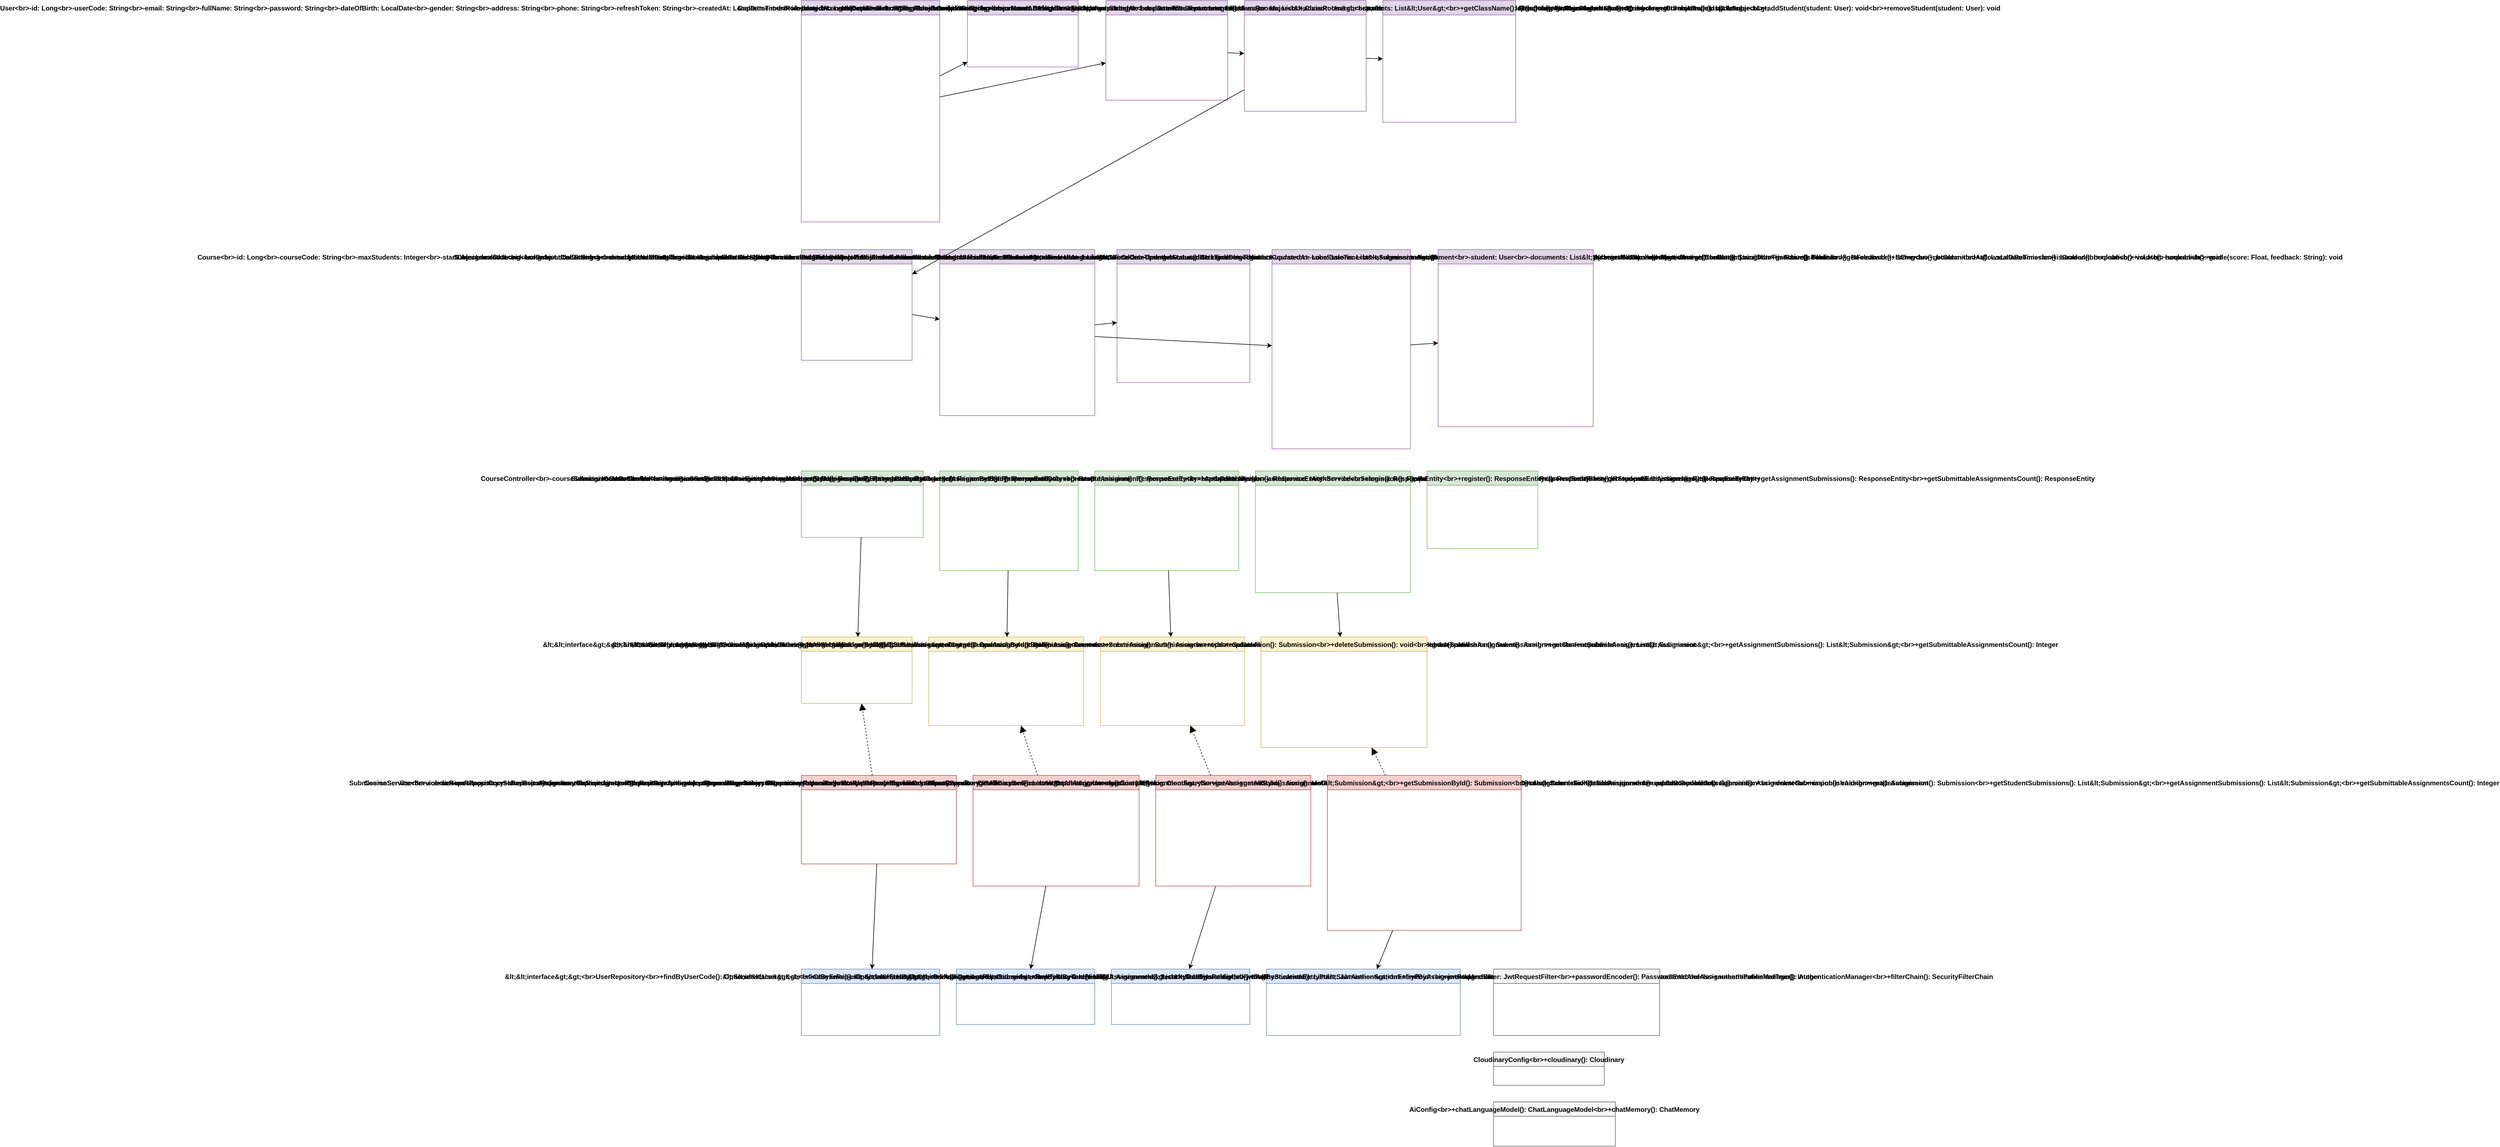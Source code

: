 <?xml version="1.0" encoding="UTF-8"?>
<mxfile version="21.6.5" type="device">
  <diagram name="LMS_Class_Diagram" id="class-diagram">
    <mxGraphModel dx="1422" dy="794" grid="1" gridSize="10" guides="1" tooltips="1" connect="1" arrows="1" fold="1" page="1" pageScale="1" pageWidth="1654" pageHeight="1169" math="0" shadow="0">
      <root>
        <mxCell id="0"/>
        <mxCell id="1" parent="0"/>
        
        <!-- Entity Classes -->
        <mxCell id="User" value="User&lt;br&gt;-id: Long&lt;br&gt;-userCode: String&lt;br&gt;-email: String&lt;br&gt;-fullName: String&lt;br&gt;-password: String&lt;br&gt;-dateOfBirth: LocalDate&lt;br&gt;-gender: String&lt;br&gt;-address: String&lt;br&gt;-phone: String&lt;br&gt;-refreshToken: String&lt;br&gt;-createdAt: LocalDateTime&lt;br&gt;-updatedAt: LocalDateTime&lt;br&gt;-role: Role&lt;br&gt;-classRoom: ClassRoom&lt;br&gt;-department: Department&lt;br&gt;+getUserCode(): String&lt;br&gt;+getEmail(): String&lt;br&gt;+getFullName(): String&lt;br&gt;+setPassword(password: String): void&lt;br&gt;+isTeacher(): boolean&lt;br&gt;+isStudent(): boolean&lt;br&gt;+isAdmin(): boolean" style="swimlane;fontStyle=1;align=center;verticalAlign=top;childLayout=stackLayout;horizontal=1;startSize=26;horizontalStack=0;resizeParent=1;resizeParentMax=0;resizeLast=0;collapsible=1;marginBottom=0;fillColor=#e1d5e7;strokeColor=#9673a6;" vertex="1" parent="1">
          <mxGeometry x="50" y="50" width="250" height="400" as="geometry"/>
        </mxCell>
        
        <mxCell id="Role" value="Role&lt;br&gt;-id: Long&lt;br&gt;-nameRole: String&lt;br&gt;-description: String&lt;br&gt;-users: List&amp;lt;User&amp;gt;&lt;br&gt;+getNameRole(): String&lt;br&gt;+getDescription(): String" style="swimlane;fontStyle=1;align=center;verticalAlign=top;childLayout=stackLayout;horizontal=1;startSize=26;horizontalStack=0;resizeParent=1;resizeParentMax=0;resizeLast=0;collapsible=1;marginBottom=0;fillColor=#e1d5e7;strokeColor=#9673a6;" vertex="1" parent="1">
          <mxGeometry x="350" y="50" width="200" height="120" as="geometry"/>
        </mxCell>
        
        <mxCell id="Department" value="Department&lt;br&gt;-id: Long&lt;br&gt;-nameDepartment: String&lt;br&gt;-description: String&lt;br&gt;-createdAt: LocalDateTime&lt;br&gt;-updatedAt: LocalDateTime&lt;br&gt;-users: List&amp;lt;User&amp;gt;&lt;br&gt;-majors: List&amp;lt;Major&amp;gt;&lt;br&gt;+getNameDepartment(): String&lt;br&gt;+getMajors(): List&amp;lt;Major&amp;gt;" style="swimlane;fontStyle=1;align=center;verticalAlign=top;childLayout=stackLayout;horizontal=1;startSize=26;horizontalStack=0;resizeParent=1;resizeParentMax=0;resizeLast=0;collapsible=1;marginBottom=0;fillColor=#e1d5e7;strokeColor=#9673a6;" vertex="1" parent="1">
          <mxGeometry x="600" y="50" width="220" height="180" as="geometry"/>
        </mxCell>
        
        <mxCell id="Major" value="Major&lt;br&gt;-id: Long&lt;br&gt;-majorCode: String&lt;br&gt;-majorName: String&lt;br&gt;-description: String&lt;br&gt;-department: Department&lt;br&gt;-classRooms: List&amp;lt;ClassRoom&amp;gt;&lt;br&gt;-subjects: List&amp;lt;Subject&amp;gt;&lt;br&gt;+getMajorCode(): String&lt;br&gt;+getMajorName(): String&lt;br&gt;+getSubjects(): List&amp;lt;Subject&amp;gt;" style="swimlane;fontStyle=1;align=center;verticalAlign=top;childLayout=stackLayout;horizontal=1;startSize=26;horizontalStack=0;resizeParent=1;resizeParentMax=0;resizeLast=0;collapsible=1;marginBottom=0;fillColor=#e1d5e7;strokeColor=#9673a6;" vertex="1" parent="1">
          <mxGeometry x="850" y="50" width="220" height="200" as="geometry"/>
        </mxCell>
        
        <mxCell id="ClassRoom" value="ClassRoom&lt;br&gt;-id: Long&lt;br&gt;-className: String&lt;br&gt;-maxStudents: Integer&lt;br&gt;-currentStudents: Integer&lt;br&gt;-major: Major&lt;br&gt;-advisor: User&lt;br&gt;-students: List&amp;lt;User&amp;gt;&lt;br&gt;+getClassName(): String&lt;br&gt;+getMaxStudents(): Integer&lt;br&gt;+getCurrentStudents(): Integer&lt;br&gt;+addStudent(student: User): void&lt;br&gt;+removeStudent(student: User): void" style="swimlane;fontStyle=1;align=center;verticalAlign=top;childLayout=stackLayout;horizontal=1;startSize=26;horizontalStack=0;resizeParent=1;resizeParentMax=0;resizeLast=0;collapsible=1;marginBottom=0;fillColor=#e1d5e7;strokeColor=#9673a6;" vertex="1" parent="1">
          <mxGeometry x="1100" y="50" width="240" height="220" as="geometry"/>
        </mxCell>
        
        <mxCell id="Subject" value="Subject&lt;br&gt;-id: Long&lt;br&gt;-subjectCode: String&lt;br&gt;-subjectName: String&lt;br&gt;-description: String&lt;br&gt;-credits: Integer&lt;br&gt;-major: Major&lt;br&gt;-courses: List&amp;lt;Course&amp;gt;&lt;br&gt;+getSubjectCode(): String&lt;br&gt;+getSubjectName(): String&lt;br&gt;+getCredits(): Integer" style="swimlane;fontStyle=1;align=center;verticalAlign=top;childLayout=stackLayout;horizontal=1;startSize=26;horizontalStack=0;resizeParent=1;resizeParentMax=0;resizeLast=0;collapsible=1;marginBottom=0;fillColor=#e1d5e7;strokeColor=#9673a6;" vertex="1" parent="1">
          <mxGeometry x="50" y="500" width="200" height="200" as="geometry"/>
        </mxCell>
        
        <mxCell id="Course" value="Course&lt;br&gt;-id: Long&lt;br&gt;-courseCode: String&lt;br&gt;-maxStudents: Integer&lt;br&gt;-startDate: LocalDate&lt;br&gt;-endDate: LocalDate&lt;br&gt;-createdAt: LocalDateTime&lt;br&gt;-updatedAt: LocalDateTime&lt;br&gt;-subject: Subject&lt;br&gt;-teacher: User&lt;br&gt;-enrollments: List&amp;lt;Enrollment&amp;gt;&lt;br&gt;-lessons: List&amp;lt;Lesson&amp;gt;&lt;br&gt;-assignments: List&amp;lt;Assignment&amp;gt;&lt;br&gt;+getCourseCode(): String&lt;br&gt;+getTeacher(): User&lt;br&gt;+getEnrollments(): List&amp;lt;Enrollment&amp;gt;&lt;br&gt;+addEnrollment(enrollment: Enrollment): void&lt;br&gt;+isActive(): boolean" style="swimlane;fontStyle=1;align=center;verticalAlign=top;childLayout=stackLayout;horizontal=1;startSize=26;horizontalStack=0;resizeParent=1;resizeParentMax=0;resizeLast=0;collapsible=1;marginBottom=0;fillColor=#e1d5e7;strokeColor=#9673a6;" vertex="1" parent="1">
          <mxGeometry x="300" y="500" width="280" height="300" as="geometry"/>
        </mxCell>
        
        <mxCell id="Enrollment" value="Enrollment&lt;br&gt;-id: Long&lt;br&gt;-status: String&lt;br&gt;-enrolledAt: LocalDateTime&lt;br&gt;-midtermScore: Float&lt;br&gt;-finalScore: Float&lt;br&gt;-student: User&lt;br&gt;-course: Course&lt;br&gt;+getStatus(): String&lt;br&gt;+getMidtermScore(): Float&lt;br&gt;+getFinalScore(): Float&lt;br&gt;+setMidtermScore(score: Float): void&lt;br&gt;+setFinalScore(score: Float): void&lt;br&gt;+isActive(): boolean" style="swimlane;fontStyle=1;align=center;verticalAlign=top;childLayout=stackLayout;horizontal=1;startSize=26;horizontalStack=0;resizeParent=1;resizeParentMax=0;resizeLast=0;collapsible=1;marginBottom=0;fillColor=#e1d5e7;strokeColor=#9673a6;" vertex="1" parent="1">
          <mxGeometry x="620" y="500" width="240" height="240" as="geometry"/>
        </mxCell>
        
        <mxCell id="Assignment" value="Assignment&lt;br&gt;-id: Long&lt;br&gt;-title: String&lt;br&gt;-description: String&lt;br&gt;-maxScore: Float&lt;br&gt;-dueDate: LocalDateTime&lt;br&gt;-isPublished: Boolean&lt;br&gt;-allowLateSubmission: Boolean&lt;br&gt;-createdAt: LocalDateTime&lt;br&gt;-updatedAt: LocalDateTime&lt;br&gt;-course: Course&lt;br&gt;-submissions: List&amp;lt;Submission&amp;gt;&lt;br&gt;+getTitle(): String&lt;br&gt;+getDescription(): String&lt;br&gt;+getMaxScore(): Float&lt;br&gt;+getDueDate(): LocalDateTime&lt;br&gt;+isPublished(): Boolean&lt;br&gt;+isOverdue(): boolean&lt;br&gt;+allowsLateSubmission(): boolean&lt;br&gt;+publish(): void&lt;br&gt;+unpublish(): void" style="swimlane;fontStyle=1;align=center;verticalAlign=top;childLayout=stackLayout;horizontal=1;startSize=26;horizontalStack=0;resizeParent=1;resizeParentMax=0;resizeLast=0;collapsible=1;marginBottom=0;fillColor=#e1d5e7;strokeColor=#9673a6;" vertex="1" parent="1">
          <mxGeometry x="900" y="500" width="250" height="360" as="geometry"/>
        </mxCell>
        
        <mxCell id="Submission" value="Submission&lt;br&gt;-id: Long&lt;br&gt;-content: String&lt;br&gt;-score: Float&lt;br&gt;-feedback: String&lt;br&gt;-submittedAt: LocalDateTime&lt;br&gt;-gradedAt: LocalDateTime&lt;br&gt;-createdAt: LocalDateTime&lt;br&gt;-updatedAt: LocalDateTime&lt;br&gt;-assignment: Assignment&lt;br&gt;-student: User&lt;br&gt;-documents: List&amp;lt;SubmissionDocument&amp;gt;&lt;br&gt;+getContent(): String&lt;br&gt;+getScore(): Float&lt;br&gt;+getFeedback(): String&lt;br&gt;+getSubmittedAt(): LocalDateTime&lt;br&gt;+isGraded(): boolean&lt;br&gt;+isLate(): boolean&lt;br&gt;+grade(score: Float, feedback: String): void" style="swimlane;fontStyle=1;align=center;verticalAlign=top;childLayout=stackLayout;horizontal=1;startSize=26;horizontalStack=0;resizeParent=1;resizeParentMax=0;resizeLast=0;collapsible=1;marginBottom=0;fillColor=#e1d5e7;strokeColor=#9673a6;" vertex="1" parent="1">
          <mxGeometry x="1200" y="500" width="280" height="320" as="geometry"/>
        </mxCell>
        
        <!-- Controller Classes -->
        <mxCell id="UserController" value="UserController&lt;br&gt;-userService: IUserService&lt;br&gt;+updateUser(): ResponseEntity&lt;br&gt;+getUserByCode(): ResponseEntity&lt;br&gt;+getAllUsers(): ResponseEntity" style="swimlane;fontStyle=1;align=center;verticalAlign=top;childLayout=stackLayout;horizontal=1;startSize=26;horizontalStack=0;resizeParent=1;resizeParentMax=0;resizeLast=0;collapsible=1;marginBottom=0;fillColor=#d5e8d4;strokeColor=#82b366;" vertex="1" parent="1">
          <mxGeometry x="50" y="900" width="220" height="120" as="geometry" />
        </mxCell>
        
        <mxCell id="CourseController" value="CourseController&lt;br&gt;-courseService: ICourseService&lt;br&gt;+getCourses(): ResponseEntity&lt;br&gt;+getCourseById(): ResponseEntity&lt;br&gt;+createCourse(): ResponseEntity&lt;br&gt;+updateCourse(): ResponseEntity&lt;br&gt;+deleteCourse(): ResponseEntity&lt;br&gt;+getFullCourseDetails(): ResponseEntity&lt;br&gt;+updateStudentScores(): ResponseEntity" style="swimlane;fontStyle=1;align=center;verticalAlign=top;childLayout=stackLayout;horizontal=1;startSize=26;horizontalStack=0;resizeParent=1;resizeParentMax=0;resizeLast=0;collapsible=1;marginBottom=0;fillColor=#d5e8d4;strokeColor=#82b366;" vertex="1" parent="1">
          <mxGeometry x="300" y="900" width="250" height="180" as="geometry" />
        </mxCell>
        
        <mxCell id="AssignmentController" value="AssignmentController&lt;br&gt;-assignmentService: IAssignmentService&lt;br&gt;+getAssignments(): ResponseEntity&lt;br&gt;+getAssignmentById(): ResponseEntity&lt;br&gt;+createAssignment(): ResponseEntity&lt;br&gt;+updateAssignment(): ResponseEntity&lt;br&gt;+deleteAssignment(): ResponseEntity&lt;br&gt;+publishAssignment(): ResponseEntity&lt;br&gt;+unpublishAssignment(): ResponseEntity" style="swimlane;fontStyle=1;align=center;verticalAlign=top;childLayout=stackLayout;horizontal=1;startSize=26;horizontalStack=0;resizeParent=1;resizeParentMax=0;resizeLast=0;collapsible=1;marginBottom=0;fillColor=#d5e8d4;strokeColor=#82b366;" vertex="1" parent="1">
          <mxGeometry x="580" y="900" width="260" height="180" as="geometry" />
        </mxCell>
        
        <mxCell id="SubmissionController" value="SubmissionController&lt;br&gt;-submissionService: ISubmissionService&lt;br&gt;+getSubmissions(): ResponseEntity&lt;br&gt;+getSubmissionById(): ResponseEntity&lt;br&gt;+createSubmission(): ResponseEntity&lt;br&gt;+updateSubmission(): ResponseEntity&lt;br&gt;+deleteSubmission(): ResponseEntity&lt;br&gt;+gradeSubmission(): ResponseEntity&lt;br&gt;+getStudentSubmissions(): ResponseEntity&lt;br&gt;+getAssignmentSubmissions(): ResponseEntity&lt;br&gt;+getSubmittableAssignmentsCount(): ResponseEntity" style="swimlane;fontStyle=1;align=center;verticalAlign=top;childLayout=stackLayout;horizontal=1;startSize=26;horizontalStack=0;resizeParent=1;resizeParentMax=0;resizeLast=0;collapsible=1;marginBottom=0;fillColor=#d5e8d4;strokeColor=#82b366;" vertex="1" parent="1">
          <mxGeometry x="870" y="900" width="280" height="220" as="geometry" />
        </mxCell>
        
        <mxCell id="AuthController" value="AuthController&lt;br&gt;-authService: IAuthService&lt;br&gt;+login(): ResponseEntity&lt;br&gt;+register(): ResponseEntity&lt;br&gt;+refreshToken(): ResponseEntity&lt;br&gt;+logout(): ResponseEntity" style="swimlane;fontStyle=1;align=center;verticalAlign=top;childLayout=stackLayout;horizontal=1;startSize=26;horizontalStack=0;resizeParent=1;resizeParentMax=0;resizeLast=0;collapsible=1;marginBottom=0;fillColor=#d5e8d4;strokeColor=#82b366;" vertex="1" parent="1">
          <mxGeometry x="1180" y="900" width="200" height="140" as="geometry" />
        </mxCell>
        
        <!-- Service Interfaces -->
        <mxCell id="IUserService" value="&amp;lt;&amp;lt;interface&amp;gt;&amp;gt;&lt;br&gt;IUserService&lt;br&gt;+updateUser(): User&lt;br&gt;+getUserByCode(): User&lt;br&gt;+getAllUsers(): List&amp;lt;User&amp;gt;&lt;br&gt;+deleteUser(): void" style="swimlane;fontStyle=1;align=center;verticalAlign=top;childLayout=stackLayout;horizontal=1;startSize=26;horizontalStack=0;resizeParent=1;resizeParentMax=0;resizeLast=0;collapsible=1;marginBottom=0;fillColor=#fff2cc;strokeColor=#d6b656;" vertex="1" parent="1">
          <mxGeometry x="50" y="1200" width="200" height="120" as="geometry" />
        </mxCell>
        
        <mxCell id="ICourseService" value="&amp;lt;&amp;lt;interface&amp;gt;&amp;gt;&lt;br&gt;ICourseService&lt;br&gt;+getAllCourses(): List&amp;lt;Course&amp;gt;&lt;br&gt;+getCourseById(): Course&lt;br&gt;+createCourse(): Course&lt;br&gt;+updateCourse(): Course&lt;br&gt;+deleteCourse(): void&lt;br&gt;+getFullCourseDetails(): CourseFullDetailsResponse&lt;br&gt;+updateStudentScores(): void" style="swimlane;fontStyle=1;align=center;verticalAlign=top;childLayout=stackLayout;horizontal=1;startSize=26;horizontalStack=0;resizeParent=1;resizeParentMax=0;resizeLast=0;collapsible=1;marginBottom=0;fillColor=#fff2cc;strokeColor=#d6b656;" vertex="1" parent="1">
          <mxGeometry x="280" y="1200" width="280" height="160" as="geometry" />
        </mxCell>
        
        <mxCell id="IAssignmentService" value="&amp;lt;&amp;lt;interface&amp;gt;&amp;gt;&lt;br&gt;IAssignmentService&lt;br&gt;+getAllAssignments(): List&amp;lt;Assignment&amp;gt;&lt;br&gt;+getAssignmentById(): Assignment&lt;br&gt;+createAssignment(): Assignment&lt;br&gt;+updateAssignment(): Assignment&lt;br&gt;+deleteAssignment(): void&lt;br&gt;+publishAssignment(): Assignment&lt;br&gt;+unpublishAssignment(): Assignment" style="swimlane;fontStyle=1;align=center;verticalAlign=top;childLayout=stackLayout;horizontal=1;startSize=26;horizontalStack=0;resizeParent=1;resizeParentMax=0;resizeLast=0;collapsible=1;marginBottom=0;fillColor=#fff2cc;strokeColor=#d6b656;" vertex="1" parent="1">
          <mxGeometry x="590" y="1200" width="260" height="160" as="geometry" />
        </mxCell>
        
        <mxCell id="ISubmissionService" value="&amp;lt;&amp;lt;interface&amp;gt;&amp;gt;&lt;br&gt;ISubmissionService&lt;br&gt;+getAllSubmissions(): List&amp;lt;Submission&amp;gt;&lt;br&gt;+getSubmissionById(): Submission&lt;br&gt;+createSubmission(): Submission&lt;br&gt;+updateSubmission(): Submission&lt;br&gt;+deleteSubmission(): void&lt;br&gt;+gradeSubmission(): Submission&lt;br&gt;+getStudentSubmissions(): List&amp;lt;Submission&amp;gt;&lt;br&gt;+getAssignmentSubmissions(): List&amp;lt;Submission&amp;gt;&lt;br&gt;+getSubmittableAssignmentsCount(): Integer" style="swimlane;fontStyle=1;align=center;verticalAlign=top;childLayout=stackLayout;horizontal=1;startSize=26;horizontalStack=0;resizeParent=1;resizeParentMax=0;resizeLast=0;collapsible=1;marginBottom=0;fillColor=#fff2cc;strokeColor=#d6b656;" vertex="1" parent="1">
          <mxGeometry x="880" y="1200" width="300" height="200" as="geometry" />
        </mxCell>
        
        <!-- Service Implementation -->
        <mxCell id="UserService" value="UserService&lt;br&gt;-userRepository: UserRepository&lt;br&gt;-roleRepository: RoleRepository&lt;br&gt;-departmentRepository: DepartmentRepository&lt;br&gt;-classRoomRepository: ClassRoomRepository&lt;br&gt;+updateUser(): User&lt;br&gt;+getUserByCode(): User&lt;br&gt;+getAllUsers(): List&amp;lt;User&amp;gt;&lt;br&gt;+deleteUser(): void" style="swimlane;fontStyle=1;align=center;verticalAlign=top;childLayout=stackLayout;horizontal=1;startSize=26;horizontalStack=0;resizeParent=1;resizeParentMax=0;resizeLast=0;collapsible=1;marginBottom=0;fillColor=#f8cecc;strokeColor=#b85450;" vertex="1" parent="1">
          <mxGeometry x="50" y="1450" width="280" height="160" as="geometry" />
        </mxCell>
        
        <mxCell id="CourseService" value="CourseService&lt;br&gt;-courseRepository: CourseRepository&lt;br&gt;-userRepository: UserRepository&lt;br&gt;-subjectRepository: SubjectRepository&lt;br&gt;-enrollmentRepository: EnrollmentRepository&lt;br&gt;+getAllCourses(): List&amp;lt;Course&amp;gt;&lt;br&gt;+getCourseById(): Course&lt;br&gt;+createCourse(): Course&lt;br&gt;+updateCourse(): Course&lt;br&gt;+deleteCourse(): void&lt;br&gt;+getFullCourseDetails(): CourseFullDetailsResponse&lt;br&gt;+updateStudentScores(): void" style="swimlane;fontStyle=1;align=center;verticalAlign=top;childLayout=stackLayout;horizontal=1;startSize=26;horizontalStack=0;resizeParent=1;resizeParentMax=0;resizeLast=0;collapsible=1;marginBottom=0;fillColor=#f8cecc;strokeColor=#b85450;" vertex="1" parent="1">
          <mxGeometry x="360" y="1450" width="300" height="200" as="geometry" />
        </mxCell>
        
        <mxCell id="AssignmentService" value="AssignmentService&lt;br&gt;-assignmentRepository: AssignmentRepository&lt;br&gt;-courseRepository: CourseRepository&lt;br&gt;-cloudinaryService: CloudinaryService&lt;br&gt;+getAllAssignments(): List&amp;lt;Assignment&amp;gt;&lt;br&gt;+getAssignmentById(): Assignment&lt;br&gt;+createAssignment(): Assignment&lt;br&gt;+updateAssignment(): Assignment&lt;br&gt;+deleteAssignment(): void&lt;br&gt;+publishAssignment(): Assignment&lt;br&gt;+unpublishAssignment(): Assignment" style="swimlane;fontStyle=1;align=center;verticalAlign=top;childLayout=stackLayout;horizontal=1;startSize=26;horizontalStack=0;resizeParent=1;resizeParentMax=0;resizeLast=0;collapsible=1;marginBottom=0;fillColor=#f8cecc;strokeColor=#b85450;" vertex="1" parent="1">
          <mxGeometry x="690" y="1450" width="280" height="200" as="geometry" />
        </mxCell>
        
        <mxCell id="SubmissionService" value="SubmissionService&lt;br&gt;-submissionRepository: SubmissionRepository&lt;br&gt;-assignmentRepository: AssignmentRepository&lt;br&gt;-userRepository: UserRepository&lt;br&gt;-submissionDocumentRepository: SubmissionDocumentRepository&lt;br&gt;-cloudinaryService: CloudinaryService&lt;br&gt;+getAllSubmissions(): List&amp;lt;Submission&amp;gt;&lt;br&gt;+getSubmissionById(): Submission&lt;br&gt;+createSubmission(): Submission&lt;br&gt;+updateSubmission(): Submission&lt;br&gt;+deleteSubmission(): void&lt;br&gt;+gradeSubmission(): Submission&lt;br&gt;+getStudentSubmissions(): List&amp;lt;Submission&amp;gt;&lt;br&gt;+getAssignmentSubmissions(): List&amp;lt;Submission&amp;gt;&lt;br&gt;+getSubmittableAssignmentsCount(): Integer" style="swimlane;fontStyle=1;align=center;verticalAlign=top;childLayout=stackLayout;horizontal=1;startSize=26;horizontalStack=0;resizeParent=1;resizeParentMax=0;resizeLast=0;collapsible=1;marginBottom=0;fillColor=#f8cecc;strokeColor=#b85450;" vertex="1" parent="1">
          <mxGeometry x="1000" y="1450" width="350" height="280" as="geometry" />
        </mxCell>
        
        <!-- Repository Interfaces -->
        <mxCell id="UserRepository" value="&amp;lt;&amp;lt;interface&amp;gt;&amp;gt;&lt;br&gt;UserRepository&lt;br&gt;+findByUserCode(): Optional&amp;lt;User&amp;gt;&lt;br&gt;+findByEmail(): Optional&amp;lt;User&amp;gt;&lt;br&gt;+findByRefreshToken(): Optional&amp;lt;User&amp;gt;&lt;br&gt;+findAllByRole_NameRole(): List&amp;lt;User&amp;gt;" style="swimlane;fontStyle=1;align=center;verticalAlign=top;childLayout=stackLayout;horizontal=1;startSize=26;horizontalStack=0;resizeParent=1;resizeParentMax=0;resizeLast=0;collapsible=1;marginBottom=0;fillColor=#dae8fc;strokeColor=#6c8ebf;" vertex="1" parent="1">
          <mxGeometry x="50" y="1800" width="250" height="120" as="geometry" />
        </mxCell>
        
        <mxCell id="CourseRepository" value="&amp;lt;&amp;lt;interface&amp;gt;&amp;gt;&lt;br&gt;CourseRepository&lt;br&gt;+findByCourseCode(): Optional&amp;lt;Course&amp;gt;&lt;br&gt;+findByTeacherId(): List&amp;lt;Course&amp;gt;&lt;br&gt;+findAllWithEnrollments(): List&amp;lt;Course&amp;gt;" style="swimlane;fontStyle=1;align=center;verticalAlign=top;childLayout=stackLayout;horizontal=1;startSize=26;horizontalStack=0;resizeParent=1;resizeParentMax=0;resizeLast=0;collapsible=1;marginBottom=0;fillColor=#dae8fc;strokeColor=#6c8ebf;" vertex="1" parent="1">
          <mxGeometry x="330" y="1800" width="250" height="100" as="geometry" />
        </mxCell>
        
        <mxCell id="AssignmentRepository" value="&amp;lt;&amp;lt;interface&amp;gt;&amp;gt;&lt;br&gt;AssignmentRepository&lt;br&gt;+findByCourseId(): List&amp;lt;Assignment&amp;gt;&lt;br&gt;+findByIsPublished(): List&amp;lt;Assignment&amp;gt;&lt;br&gt;+findOverdueAssignments(): List&amp;lt;Assignment&amp;gt;" style="swimlane;fontStyle=1;align=center;verticalAlign=top;childLayout=stackLayout;horizontal=1;startSize=26;horizontalStack=0;resizeParent=1;resizeParentMax=0;resizeLast=0;collapsible=1;marginBottom=0;fillColor=#dae8fc;strokeColor=#6c8ebf;" vertex="1" parent="1">
          <mxGeometry x="610" y="1800" width="250" height="100" as="geometry" />
        </mxCell>
        
        <mxCell id="SubmissionRepository" value="&amp;lt;&amp;lt;interface&amp;gt;&amp;gt;&lt;br&gt;SubmissionRepository&lt;br&gt;+findByAssignmentId(): List&amp;lt;Submission&amp;gt;&lt;br&gt;+findByStudentId(): List&amp;lt;Submission&amp;gt;&lt;br&gt;+findByAssignmentIdAndStudentId(): Optional&amp;lt;Submission&amp;gt;&lt;br&gt;+countByStudentIdAndAssignmentIsPublishedTrue(): Integer" style="swimlane;fontStyle=1;align=center;verticalAlign=top;childLayout=stackLayout;horizontal=1;startSize=26;horizontalStack=0;resizeParent=1;resizeParentMax=0;resizeLast=0;collapsible=1;marginBottom=0;fillColor=#dae8fc;strokeColor=#6c8ebf;" vertex="1" parent="1">
          <mxGeometry x="890" y="1800" width="350" height="120" as="geometry" />
        </mxCell>
        
        <!-- Configuration Classes -->
        <mxCell id="SecurityConfiguration" value="SecurityConfiguration&lt;br&gt;-jwtAuthenticationEntryPoint: JwtAuthenticationEntryPoint&lt;br&gt;-jwtRequestFilter: JwtRequestFilter&lt;br&gt;+passwordEncoder(): PasswordEncoder&lt;br&gt;+authenticationManager(): AuthenticationManager&lt;br&gt;+filterChain(): SecurityFilterChain" style="swimlane;fontStyle=1;align=center;verticalAlign=top;childLayout=stackLayout;horizontal=1;startSize=26;horizontalStack=0;resizeParent=1;resizeParentMax=0;resizeLast=0;collapsible=1;marginBottom=0;fillColor=#f5f5f5;strokeColor=#666666;" vertex="1" parent="1">
          <mxGeometry x="1300" y="1800" width="300" height="120" as="geometry" />
        </mxCell>
        
        <mxCell id="CloudinaryConfig" value="CloudinaryConfig&lt;br&gt;+cloudinary(): Cloudinary" style="swimlane;fontStyle=1;align=center;verticalAlign=top;childLayout=stackLayout;horizontal=1;startSize=26;horizontalStack=0;resizeParent=1;resizeParentMax=0;resizeLast=0;collapsible=1;marginBottom=0;fillColor=#f5f5f5;strokeColor=#666666;" vertex="1" parent="1">
          <mxGeometry x="1300" y="1950" width="200" height="60" as="geometry" />
        </mxCell>
        
        <mxCell id="AiConfig" value="AiConfig&lt;br&gt;+chatLanguageModel(): ChatLanguageModel&lt;br&gt;+chatMemory(): ChatMemory" style="swimlane;fontStyle=1;align=center;verticalAlign=top;childLayout=stackLayout;horizontal=1;startSize=26;horizontalStack=0;resizeParent=1;resizeParentMax=0;resizeLast=0;collapsible=1;marginBottom=0;fillColor=#f5f5f5;strokeColor=#666666;" vertex="1" parent="1">
          <mxGeometry x="1300" y="2040" width="220" height="80" as="geometry" />
        </mxCell>
        
        <!-- Relationships -->
        <!-- User to Role -->
        <mxCell id="edge1" edge="1" parent="1" source="User" target="Role">
          <mxGeometry relative="1" as="geometry" />
        </mxCell>
        
        <!-- User to Department -->
        <mxCell id="edge2" edge="1" parent="1" source="User" target="Department">
          <mxGeometry relative="1" as="geometry" />
        </mxCell>
        
        <!-- Department to Major -->
        <mxCell id="edge3" edge="1" parent="1" source="Department" target="Major">
          <mxGeometry relative="1" as="geometry" />
        </mxCell>
        
        <!-- Major to ClassRoom -->
        <mxCell id="edge4" edge="1" parent="1" source="Major" target="ClassRoom">
          <mxGeometry relative="1" as="geometry" />
        </mxCell>
        
        <!-- Major to Subject -->
        <mxCell id="edge5" edge="1" parent="1" source="Major" target="Subject">
          <mxGeometry relative="1" as="geometry" />
        </mxCell>
        
        <!-- Subject to Course -->
        <mxCell id="edge6" edge="1" parent="1" source="Subject" target="Course">
          <mxGeometry relative="1" as="geometry" />
        </mxCell>
        
        <!-- Course to Enrollment -->
        <mxCell id="edge7" edge="1" parent="1" source="Course" target="Enrollment">
          <mxGeometry relative="1" as="geometry" />
        </mxCell>
        
        <!-- Course to Assignment -->
        <mxCell id="edge8" edge="1" parent="1" source="Course" target="Assignment">
          <mxGeometry relative="1" as="geometry" />
        </mxCell>
        
        <!-- Assignment to Submission -->
        <mxCell id="edge9" edge="1" parent="1" source="Assignment" target="Submission">
          <mxGeometry relative="1" as="geometry" />
        </mxCell>
        
        <!-- Controller to Service Dependencies -->
        <mxCell id="edge10" edge="1" parent="1" source="UserController" target="IUserService">
          <mxGeometry relative="1" as="geometry" />
        </mxCell>
        
        <mxCell id="edge11" edge="1" parent="1" source="CourseController" target="ICourseService">
          <mxGeometry relative="1" as="geometry" />
        </mxCell>
        
        <mxCell id="edge12" edge="1" parent="1" source="AssignmentController" target="IAssignmentService">
          <mxGeometry relative="1" as="geometry" />
        </mxCell>
        
        <mxCell id="edge13" edge="1" parent="1" source="SubmissionController" target="ISubmissionService">
          <mxGeometry relative="1" as="geometry" />
        </mxCell>
        
        <!-- Service Implementation -->
        <mxCell id="edge14" edge="1" parent="1" source="UserService" target="IUserService" style="dashed=1;endArrow=block;endSize=10;">
          <mxGeometry relative="1" as="geometry" />
        </mxCell>
        
        <mxCell id="edge15" edge="1" parent="1" source="CourseService" target="ICourseService" style="dashed=1;endArrow=block;endSize=10;">
          <mxGeometry relative="1" as="geometry" />
        </mxCell>
        
        <mxCell id="edge16" edge="1" parent="1" source="AssignmentService" target="IAssignmentService" style="dashed=1;endArrow=block;endSize=10;">
          <mxGeometry relative="1" as="geometry" />
        </mxCell>
        
        <mxCell id="edge17" edge="1" parent="1" source="SubmissionService" target="ISubmissionService" style="dashed=1;endArrow=block;endSize=10;">
          <mxGeometry relative="1" as="geometry" />
        </mxCell>
        
        <!-- Service to Repository Dependencies -->
        <mxCell id="edge18" edge="1" parent="1" source="UserService" target="UserRepository">
          <mxGeometry relative="1" as="geometry" />
        </mxCell>
        
        <mxCell id="edge19" edge="1" parent="1" source="CourseService" target="CourseRepository">
          <mxGeometry relative="1" as="geometry" />
        </mxCell>
        
        <mxCell id="edge20" edge="1" parent="1" source="AssignmentService" target="AssignmentRepository">
          <mxGeometry relative="1" as="geometry" />
        </mxCell>
        
        <mxCell id="edge21" edge="1" parent="1" source="SubmissionService" target="SubmissionRepository">
          <mxGeometry relative="1" as="geometry" />
        </mxCell>
        
      </root>
    </mxGraphModel>
  </diagram>
</mxfile>
